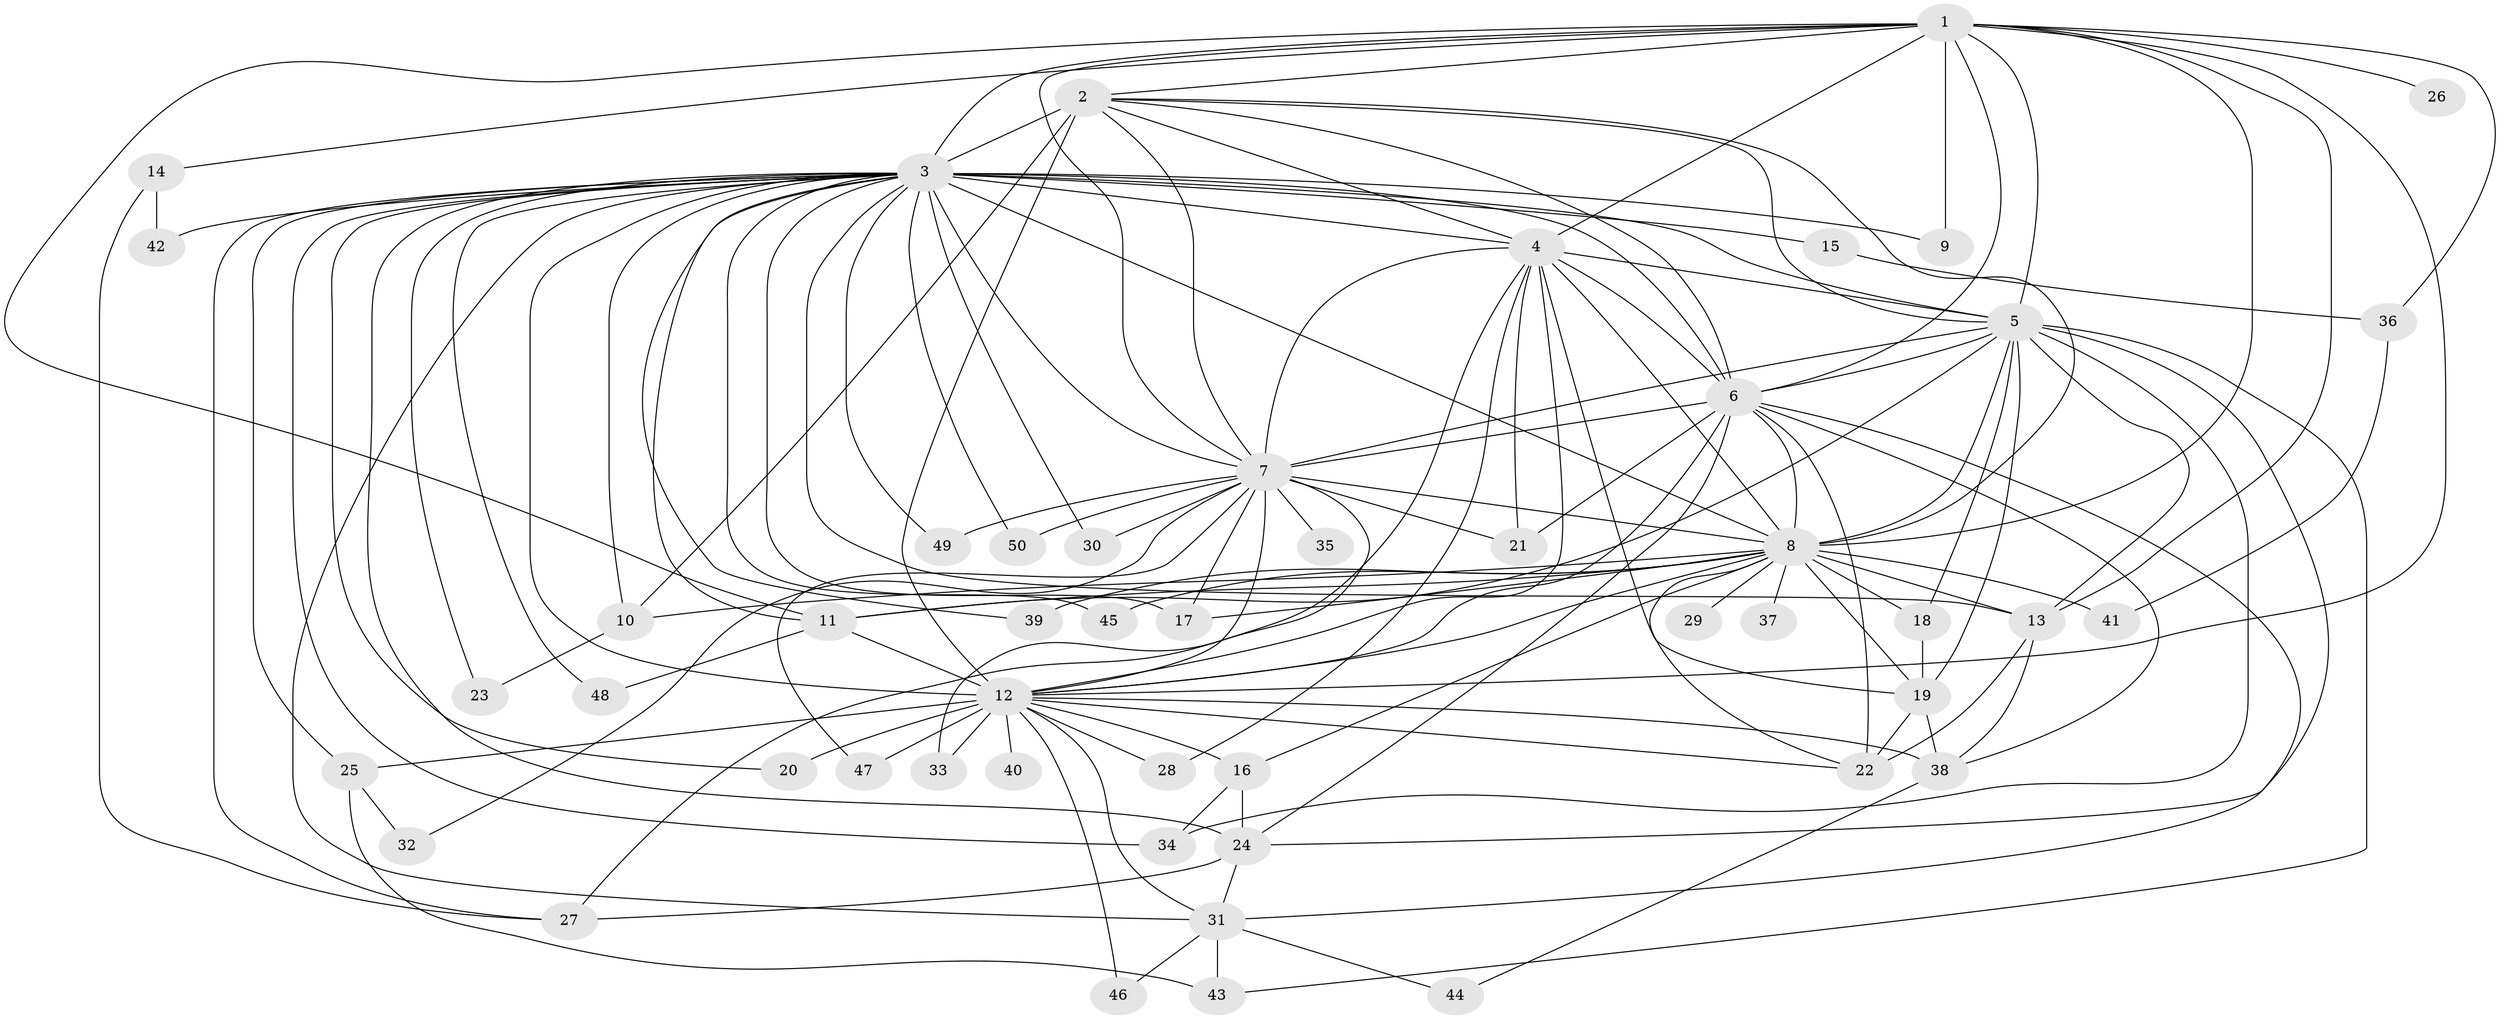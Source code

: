 // original degree distribution, {19: 0.010101010101010102, 23: 0.010101010101010102, 18: 0.020202020202020204, 12: 0.010101010101010102, 16: 0.010101010101010102, 22: 0.020202020202020204, 28: 0.010101010101010102, 29: 0.010101010101010102, 2: 0.5353535353535354, 4: 0.0707070707070707, 6: 0.020202020202020204, 5: 0.04040404040404041, 3: 0.2222222222222222, 7: 0.010101010101010102}
// Generated by graph-tools (version 1.1) at 2025/35/03/09/25 02:35:03]
// undirected, 50 vertices, 133 edges
graph export_dot {
graph [start="1"]
  node [color=gray90,style=filled];
  1;
  2;
  3;
  4;
  5;
  6;
  7;
  8;
  9;
  10;
  11;
  12;
  13;
  14;
  15;
  16;
  17;
  18;
  19;
  20;
  21;
  22;
  23;
  24;
  25;
  26;
  27;
  28;
  29;
  30;
  31;
  32;
  33;
  34;
  35;
  36;
  37;
  38;
  39;
  40;
  41;
  42;
  43;
  44;
  45;
  46;
  47;
  48;
  49;
  50;
  1 -- 2 [weight=1.0];
  1 -- 3 [weight=2.0];
  1 -- 4 [weight=2.0];
  1 -- 5 [weight=2.0];
  1 -- 6 [weight=1.0];
  1 -- 7 [weight=1.0];
  1 -- 8 [weight=1.0];
  1 -- 9 [weight=1.0];
  1 -- 11 [weight=1.0];
  1 -- 12 [weight=1.0];
  1 -- 13 [weight=1.0];
  1 -- 14 [weight=1.0];
  1 -- 26 [weight=1.0];
  1 -- 36 [weight=1.0];
  2 -- 3 [weight=2.0];
  2 -- 4 [weight=2.0];
  2 -- 5 [weight=1.0];
  2 -- 6 [weight=2.0];
  2 -- 7 [weight=1.0];
  2 -- 8 [weight=1.0];
  2 -- 10 [weight=1.0];
  2 -- 12 [weight=12.0];
  3 -- 4 [weight=4.0];
  3 -- 5 [weight=2.0];
  3 -- 6 [weight=2.0];
  3 -- 7 [weight=3.0];
  3 -- 8 [weight=3.0];
  3 -- 9 [weight=1.0];
  3 -- 10 [weight=1.0];
  3 -- 11 [weight=1.0];
  3 -- 12 [weight=2.0];
  3 -- 13 [weight=1.0];
  3 -- 15 [weight=1.0];
  3 -- 17 [weight=1.0];
  3 -- 20 [weight=1.0];
  3 -- 23 [weight=1.0];
  3 -- 24 [weight=1.0];
  3 -- 25 [weight=1.0];
  3 -- 27 [weight=1.0];
  3 -- 30 [weight=1.0];
  3 -- 31 [weight=1.0];
  3 -- 34 [weight=2.0];
  3 -- 39 [weight=1.0];
  3 -- 42 [weight=1.0];
  3 -- 45 [weight=1.0];
  3 -- 48 [weight=1.0];
  3 -- 49 [weight=1.0];
  3 -- 50 [weight=1.0];
  4 -- 5 [weight=3.0];
  4 -- 6 [weight=3.0];
  4 -- 7 [weight=2.0];
  4 -- 8 [weight=2.0];
  4 -- 12 [weight=2.0];
  4 -- 19 [weight=1.0];
  4 -- 21 [weight=1.0];
  4 -- 27 [weight=1.0];
  4 -- 28 [weight=1.0];
  5 -- 6 [weight=1.0];
  5 -- 7 [weight=1.0];
  5 -- 8 [weight=1.0];
  5 -- 11 [weight=1.0];
  5 -- 13 [weight=1.0];
  5 -- 18 [weight=1.0];
  5 -- 19 [weight=1.0];
  5 -- 24 [weight=1.0];
  5 -- 34 [weight=1.0];
  5 -- 43 [weight=1.0];
  6 -- 7 [weight=1.0];
  6 -- 8 [weight=2.0];
  6 -- 12 [weight=1.0];
  6 -- 21 [weight=1.0];
  6 -- 22 [weight=4.0];
  6 -- 24 [weight=2.0];
  6 -- 31 [weight=1.0];
  6 -- 38 [weight=1.0];
  7 -- 8 [weight=2.0];
  7 -- 12 [weight=2.0];
  7 -- 17 [weight=1.0];
  7 -- 21 [weight=1.0];
  7 -- 30 [weight=1.0];
  7 -- 32 [weight=1.0];
  7 -- 33 [weight=1.0];
  7 -- 35 [weight=1.0];
  7 -- 47 [weight=1.0];
  7 -- 49 [weight=1.0];
  7 -- 50 [weight=1.0];
  8 -- 10 [weight=1.0];
  8 -- 11 [weight=1.0];
  8 -- 12 [weight=2.0];
  8 -- 13 [weight=1.0];
  8 -- 16 [weight=1.0];
  8 -- 17 [weight=1.0];
  8 -- 18 [weight=1.0];
  8 -- 19 [weight=1.0];
  8 -- 22 [weight=1.0];
  8 -- 29 [weight=1.0];
  8 -- 37 [weight=1.0];
  8 -- 39 [weight=2.0];
  8 -- 41 [weight=1.0];
  8 -- 45 [weight=1.0];
  10 -- 23 [weight=1.0];
  11 -- 12 [weight=1.0];
  11 -- 48 [weight=1.0];
  12 -- 16 [weight=1.0];
  12 -- 20 [weight=1.0];
  12 -- 22 [weight=1.0];
  12 -- 25 [weight=1.0];
  12 -- 28 [weight=1.0];
  12 -- 31 [weight=1.0];
  12 -- 33 [weight=1.0];
  12 -- 38 [weight=1.0];
  12 -- 40 [weight=2.0];
  12 -- 46 [weight=1.0];
  12 -- 47 [weight=1.0];
  13 -- 22 [weight=1.0];
  13 -- 38 [weight=1.0];
  14 -- 27 [weight=1.0];
  14 -- 42 [weight=1.0];
  15 -- 36 [weight=1.0];
  16 -- 24 [weight=1.0];
  16 -- 34 [weight=1.0];
  18 -- 19 [weight=1.0];
  19 -- 22 [weight=1.0];
  19 -- 38 [weight=1.0];
  24 -- 27 [weight=1.0];
  24 -- 31 [weight=1.0];
  25 -- 32 [weight=1.0];
  25 -- 43 [weight=1.0];
  31 -- 43 [weight=2.0];
  31 -- 44 [weight=1.0];
  31 -- 46 [weight=1.0];
  36 -- 41 [weight=1.0];
  38 -- 44 [weight=1.0];
}
